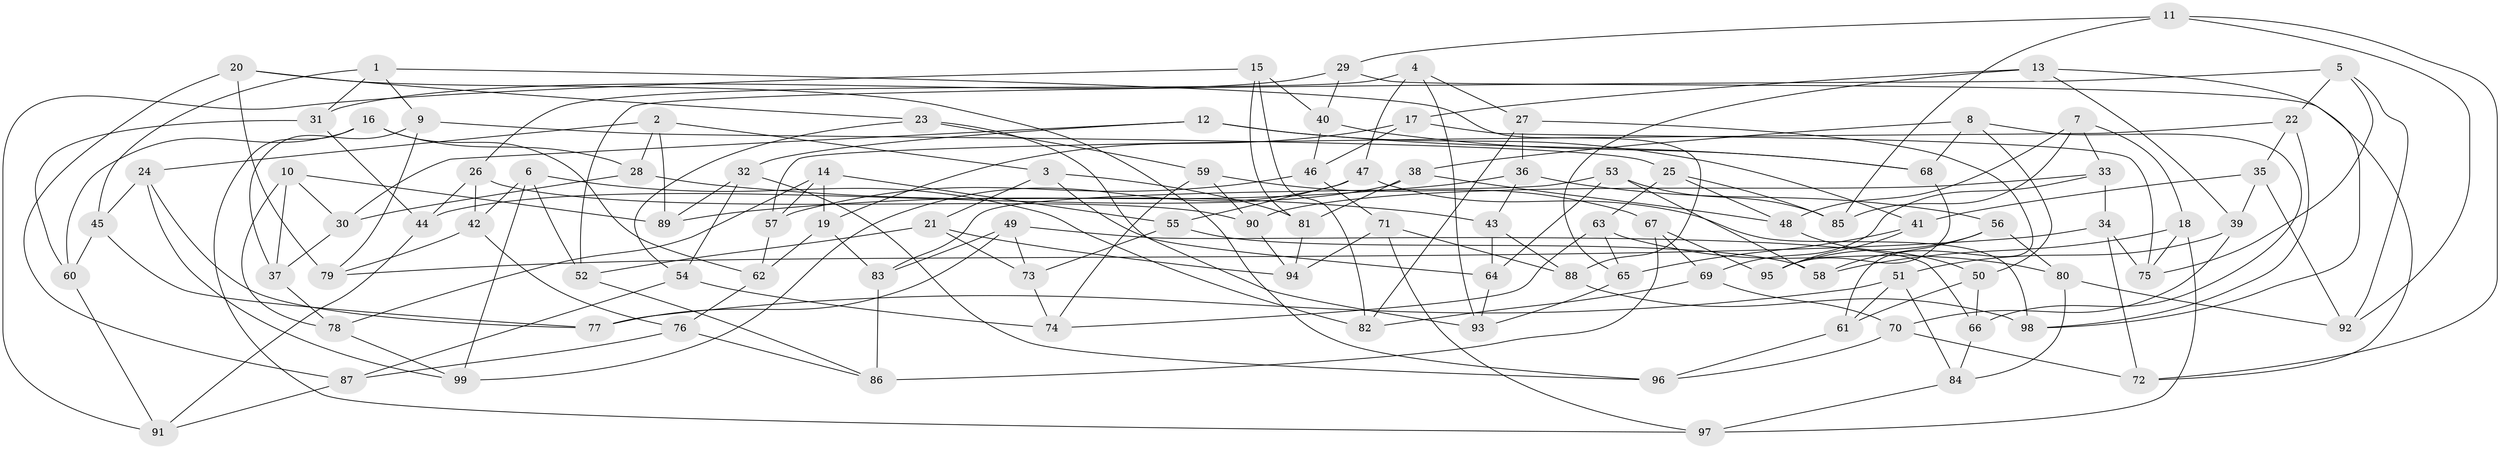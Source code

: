 // Generated by graph-tools (version 1.1) at 2025/03/03/09/25 03:03:00]
// undirected, 99 vertices, 198 edges
graph export_dot {
graph [start="1"]
  node [color=gray90,style=filled];
  1;
  2;
  3;
  4;
  5;
  6;
  7;
  8;
  9;
  10;
  11;
  12;
  13;
  14;
  15;
  16;
  17;
  18;
  19;
  20;
  21;
  22;
  23;
  24;
  25;
  26;
  27;
  28;
  29;
  30;
  31;
  32;
  33;
  34;
  35;
  36;
  37;
  38;
  39;
  40;
  41;
  42;
  43;
  44;
  45;
  46;
  47;
  48;
  49;
  50;
  51;
  52;
  53;
  54;
  55;
  56;
  57;
  58;
  59;
  60;
  61;
  62;
  63;
  64;
  65;
  66;
  67;
  68;
  69;
  70;
  71;
  72;
  73;
  74;
  75;
  76;
  77;
  78;
  79;
  80;
  81;
  82;
  83;
  84;
  85;
  86;
  87;
  88;
  89;
  90;
  91;
  92;
  93;
  94;
  95;
  96;
  97;
  98;
  99;
  1 -- 45;
  1 -- 31;
  1 -- 88;
  1 -- 9;
  2 -- 24;
  2 -- 28;
  2 -- 89;
  2 -- 3;
  3 -- 21;
  3 -- 64;
  3 -- 81;
  4 -- 47;
  4 -- 27;
  4 -- 93;
  4 -- 26;
  5 -- 92;
  5 -- 75;
  5 -- 22;
  5 -- 52;
  6 -- 52;
  6 -- 82;
  6 -- 42;
  6 -- 99;
  7 -- 33;
  7 -- 48;
  7 -- 85;
  7 -- 18;
  8 -- 66;
  8 -- 68;
  8 -- 38;
  8 -- 50;
  9 -- 37;
  9 -- 79;
  9 -- 25;
  10 -- 30;
  10 -- 89;
  10 -- 37;
  10 -- 78;
  11 -- 85;
  11 -- 92;
  11 -- 29;
  11 -- 72;
  12 -- 32;
  12 -- 68;
  12 -- 30;
  12 -- 41;
  13 -- 39;
  13 -- 65;
  13 -- 17;
  13 -- 98;
  14 -- 19;
  14 -- 55;
  14 -- 57;
  14 -- 78;
  15 -- 81;
  15 -- 91;
  15 -- 82;
  15 -- 40;
  16 -- 62;
  16 -- 97;
  16 -- 28;
  16 -- 60;
  17 -- 46;
  17 -- 19;
  17 -- 75;
  18 -- 75;
  18 -- 58;
  18 -- 97;
  19 -- 62;
  19 -- 83;
  20 -- 96;
  20 -- 23;
  20 -- 87;
  20 -- 79;
  21 -- 52;
  21 -- 94;
  21 -- 73;
  22 -- 35;
  22 -- 57;
  22 -- 98;
  23 -- 93;
  23 -- 54;
  23 -- 59;
  24 -- 77;
  24 -- 45;
  24 -- 99;
  25 -- 85;
  25 -- 63;
  25 -- 48;
  26 -- 44;
  26 -- 42;
  26 -- 90;
  27 -- 82;
  27 -- 61;
  27 -- 36;
  28 -- 30;
  28 -- 43;
  29 -- 31;
  29 -- 40;
  29 -- 72;
  30 -- 37;
  31 -- 60;
  31 -- 44;
  32 -- 89;
  32 -- 54;
  32 -- 96;
  33 -- 69;
  33 -- 34;
  33 -- 90;
  34 -- 72;
  34 -- 79;
  34 -- 75;
  35 -- 39;
  35 -- 92;
  35 -- 41;
  36 -- 56;
  36 -- 43;
  36 -- 89;
  37 -- 78;
  38 -- 48;
  38 -- 44;
  38 -- 81;
  39 -- 51;
  39 -- 70;
  40 -- 68;
  40 -- 46;
  41 -- 95;
  41 -- 65;
  42 -- 76;
  42 -- 79;
  43 -- 88;
  43 -- 64;
  44 -- 91;
  45 -- 77;
  45 -- 60;
  46 -- 71;
  46 -- 57;
  47 -- 98;
  47 -- 99;
  47 -- 55;
  48 -- 50;
  49 -- 77;
  49 -- 83;
  49 -- 73;
  49 -- 66;
  50 -- 61;
  50 -- 66;
  51 -- 77;
  51 -- 61;
  51 -- 84;
  52 -- 86;
  53 -- 64;
  53 -- 58;
  53 -- 85;
  53 -- 83;
  54 -- 74;
  54 -- 87;
  55 -- 73;
  55 -- 58;
  56 -- 80;
  56 -- 95;
  56 -- 58;
  57 -- 62;
  59 -- 74;
  59 -- 90;
  59 -- 67;
  60 -- 91;
  61 -- 96;
  62 -- 76;
  63 -- 80;
  63 -- 74;
  63 -- 65;
  64 -- 93;
  65 -- 93;
  66 -- 84;
  67 -- 95;
  67 -- 69;
  67 -- 86;
  68 -- 95;
  69 -- 82;
  69 -- 70;
  70 -- 72;
  70 -- 96;
  71 -- 94;
  71 -- 97;
  71 -- 88;
  73 -- 74;
  76 -- 87;
  76 -- 86;
  78 -- 99;
  80 -- 92;
  80 -- 84;
  81 -- 94;
  83 -- 86;
  84 -- 97;
  87 -- 91;
  88 -- 98;
  90 -- 94;
}
